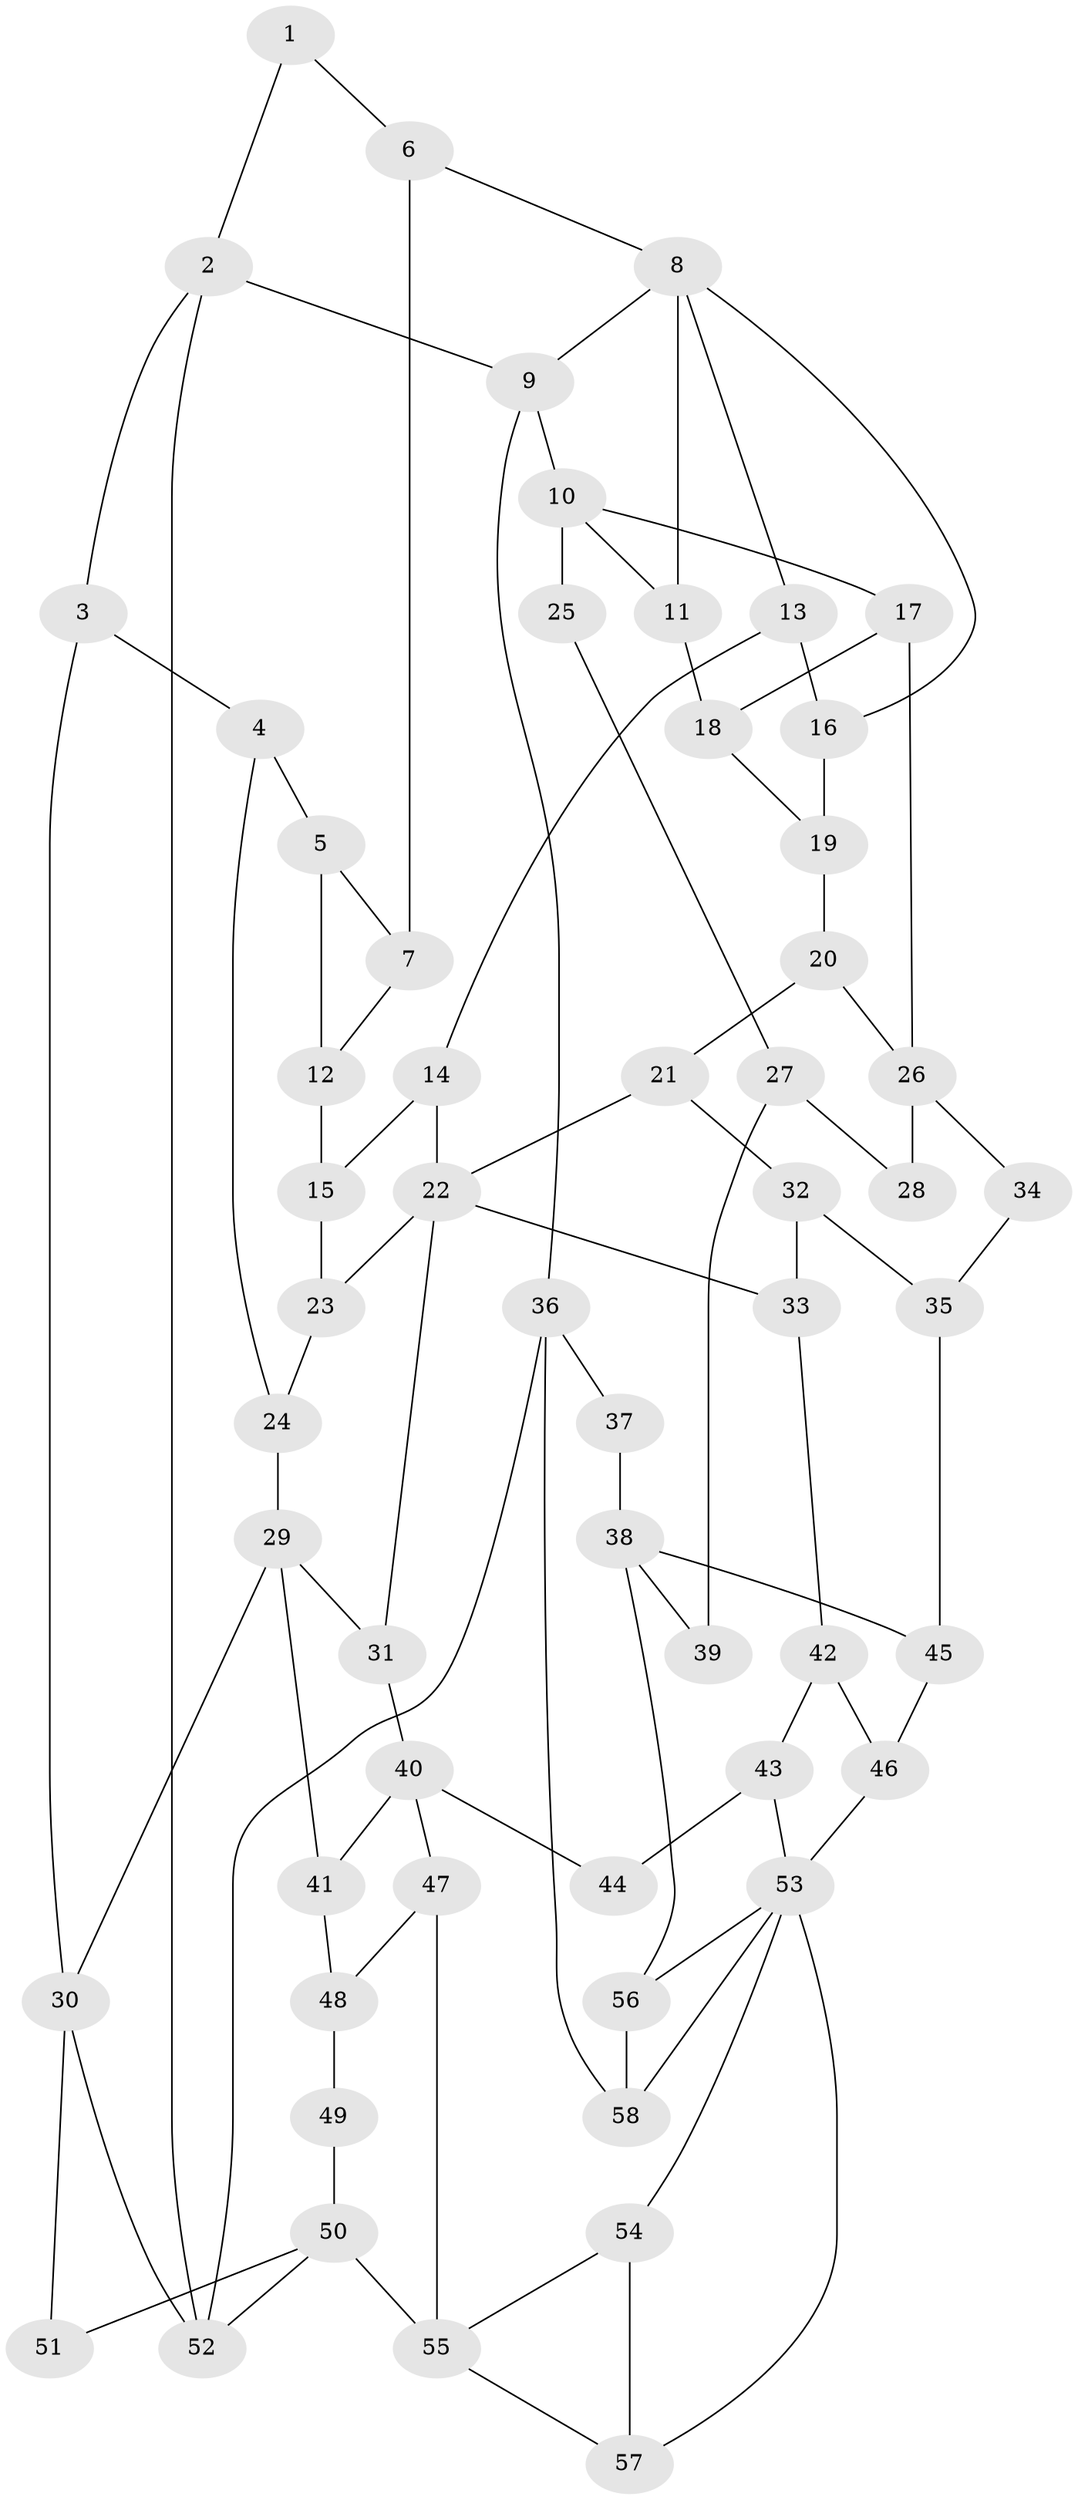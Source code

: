 // original degree distribution, {3: 0.031914893617021274, 6: 0.24468085106382978, 5: 0.4787234042553192, 4: 0.24468085106382978}
// Generated by graph-tools (version 1.1) at 2025/54/03/04/25 22:54:26]
// undirected, 58 vertices, 92 edges
graph export_dot {
  node [color=gray90,style=filled];
  1;
  2;
  3;
  4;
  5;
  6;
  7;
  8;
  9;
  10;
  11;
  12;
  13;
  14;
  15;
  16;
  17;
  18;
  19;
  20;
  21;
  22;
  23;
  24;
  25;
  26;
  27;
  28;
  29;
  30;
  31;
  32;
  33;
  34;
  35;
  36;
  37;
  38;
  39;
  40;
  41;
  42;
  43;
  44;
  45;
  46;
  47;
  48;
  49;
  50;
  51;
  52;
  53;
  54;
  55;
  56;
  57;
  58;
  1 -- 2 [weight=1.0];
  1 -- 6 [weight=1.0];
  2 -- 3 [weight=1.0];
  2 -- 9 [weight=1.0];
  2 -- 52 [weight=1.0];
  3 -- 4 [weight=1.0];
  3 -- 30 [weight=1.0];
  4 -- 5 [weight=1.0];
  4 -- 24 [weight=1.0];
  5 -- 7 [weight=1.0];
  5 -- 12 [weight=2.0];
  6 -- 7 [weight=1.0];
  6 -- 8 [weight=1.0];
  7 -- 12 [weight=1.0];
  8 -- 9 [weight=1.0];
  8 -- 11 [weight=1.0];
  8 -- 13 [weight=1.0];
  8 -- 16 [weight=1.0];
  9 -- 10 [weight=1.0];
  9 -- 36 [weight=1.0];
  10 -- 11 [weight=1.0];
  10 -- 17 [weight=1.0];
  10 -- 25 [weight=2.0];
  11 -- 18 [weight=1.0];
  12 -- 15 [weight=1.0];
  13 -- 14 [weight=1.0];
  13 -- 16 [weight=1.0];
  14 -- 15 [weight=1.0];
  14 -- 22 [weight=1.0];
  15 -- 23 [weight=1.0];
  16 -- 19 [weight=1.0];
  17 -- 18 [weight=1.0];
  17 -- 26 [weight=1.0];
  18 -- 19 [weight=1.0];
  19 -- 20 [weight=1.0];
  20 -- 21 [weight=1.0];
  20 -- 26 [weight=1.0];
  21 -- 22 [weight=1.0];
  21 -- 32 [weight=1.0];
  22 -- 23 [weight=1.0];
  22 -- 31 [weight=2.0];
  22 -- 33 [weight=1.0];
  23 -- 24 [weight=1.0];
  24 -- 29 [weight=1.0];
  25 -- 27 [weight=1.0];
  26 -- 28 [weight=2.0];
  26 -- 34 [weight=2.0];
  27 -- 28 [weight=1.0];
  27 -- 39 [weight=1.0];
  29 -- 30 [weight=2.0];
  29 -- 31 [weight=1.0];
  29 -- 41 [weight=1.0];
  30 -- 51 [weight=2.0];
  30 -- 52 [weight=1.0];
  31 -- 40 [weight=2.0];
  32 -- 33 [weight=1.0];
  32 -- 35 [weight=1.0];
  33 -- 42 [weight=1.0];
  34 -- 35 [weight=1.0];
  35 -- 45 [weight=1.0];
  36 -- 37 [weight=1.0];
  36 -- 52 [weight=1.0];
  36 -- 58 [weight=1.0];
  37 -- 38 [weight=2.0];
  38 -- 39 [weight=2.0];
  38 -- 45 [weight=1.0];
  38 -- 56 [weight=1.0];
  40 -- 41 [weight=1.0];
  40 -- 44 [weight=2.0];
  40 -- 47 [weight=1.0];
  41 -- 48 [weight=1.0];
  42 -- 43 [weight=1.0];
  42 -- 46 [weight=1.0];
  43 -- 44 [weight=1.0];
  43 -- 53 [weight=1.0];
  45 -- 46 [weight=1.0];
  46 -- 53 [weight=1.0];
  47 -- 48 [weight=1.0];
  47 -- 55 [weight=1.0];
  48 -- 49 [weight=1.0];
  49 -- 50 [weight=2.0];
  50 -- 51 [weight=1.0];
  50 -- 52 [weight=1.0];
  50 -- 55 [weight=2.0];
  53 -- 54 [weight=1.0];
  53 -- 56 [weight=1.0];
  53 -- 57 [weight=1.0];
  53 -- 58 [weight=1.0];
  54 -- 55 [weight=1.0];
  54 -- 57 [weight=1.0];
  55 -- 57 [weight=1.0];
  56 -- 58 [weight=1.0];
}

